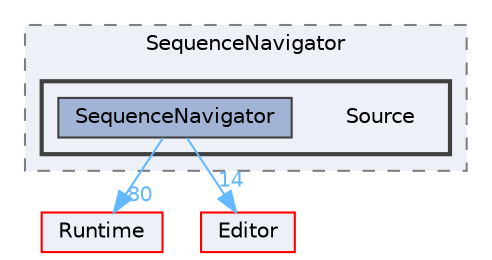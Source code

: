 digraph "Source"
{
 // INTERACTIVE_SVG=YES
 // LATEX_PDF_SIZE
  bgcolor="transparent";
  edge [fontname=Helvetica,fontsize=10,labelfontname=Helvetica,labelfontsize=10];
  node [fontname=Helvetica,fontsize=10,shape=box,height=0.2,width=0.4];
  compound=true
  subgraph clusterdir_87e8396ebb8d7dbde2f5bddb2e5f3543 {
    graph [ bgcolor="#edf0f7", pencolor="grey50", label="SequenceNavigator", fontname=Helvetica,fontsize=10 style="filled,dashed", URL="dir_87e8396ebb8d7dbde2f5bddb2e5f3543.html",tooltip=""]
  subgraph clusterdir_1a29efb9b15e4cc39962ccb5edfbf6e9 {
    graph [ bgcolor="#edf0f7", pencolor="grey25", label="", fontname=Helvetica,fontsize=10 style="filled,bold", URL="dir_1a29efb9b15e4cc39962ccb5edfbf6e9.html",tooltip=""]
    dir_1a29efb9b15e4cc39962ccb5edfbf6e9 [shape=plaintext, label="Source"];
  dir_844b4fc71b4fbc71d9224f506643f3aa [label="SequenceNavigator", fillcolor="#a2b4d6", color="grey25", style="filled", URL="dir_844b4fc71b4fbc71d9224f506643f3aa.html",tooltip=""];
  }
  }
  dir_7536b172fbd480bfd146a1b1acd6856b [label="Runtime", fillcolor="#edf0f7", color="red", style="filled", URL="dir_7536b172fbd480bfd146a1b1acd6856b.html",tooltip=""];
  dir_b26507eead720464ba2ac6bbc6dcec5f [label="Editor", fillcolor="#edf0f7", color="red", style="filled", URL="dir_b26507eead720464ba2ac6bbc6dcec5f.html",tooltip=""];
  dir_844b4fc71b4fbc71d9224f506643f3aa->dir_7536b172fbd480bfd146a1b1acd6856b [headlabel="80", labeldistance=1.5 headhref="dir_001009_000984.html" href="dir_001009_000984.html" color="steelblue1" fontcolor="steelblue1"];
  dir_844b4fc71b4fbc71d9224f506643f3aa->dir_b26507eead720464ba2ac6bbc6dcec5f [headlabel="14", labeldistance=1.5 headhref="dir_001009_000357.html" href="dir_001009_000357.html" color="steelblue1" fontcolor="steelblue1"];
}
